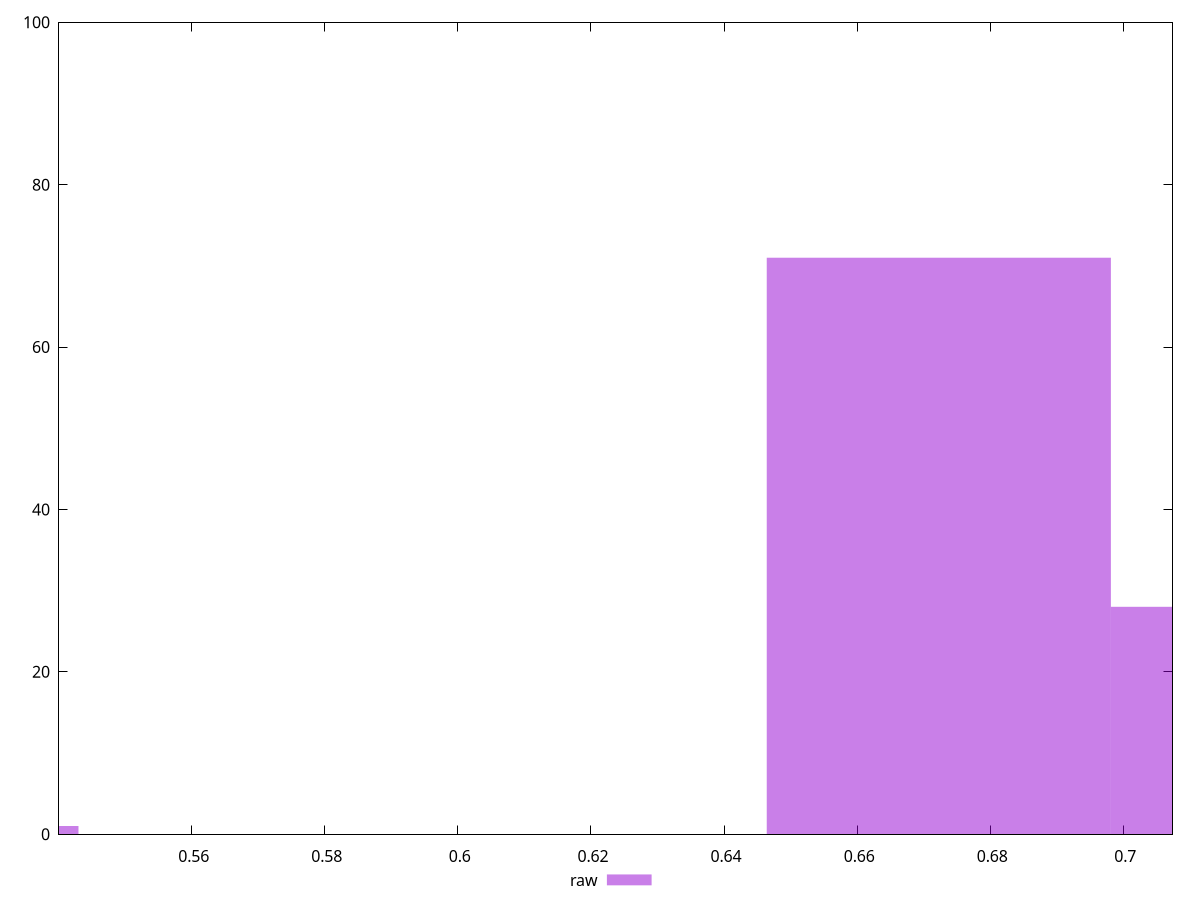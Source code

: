 reset

$raw <<EOF
0.5171341237240326 1
0.6722743608412424 71
0.7239877732136457 28
EOF

set key outside below
set boxwidth 0.05171341237240326
set xrange [0.5400648853491867:0.7073891776696606]
set yrange [0:100]
set trange [0:100]
set style fill transparent solid 0.5 noborder
set terminal svg size 640, 490 enhanced background rgb 'white'
set output "report_00019_2021-02-10T18-14-37.922Z//meta/pScore/samples/pages+cached+noadtech+nomedia/raw/histogram.svg"

plot $raw title "raw" with boxes

reset
